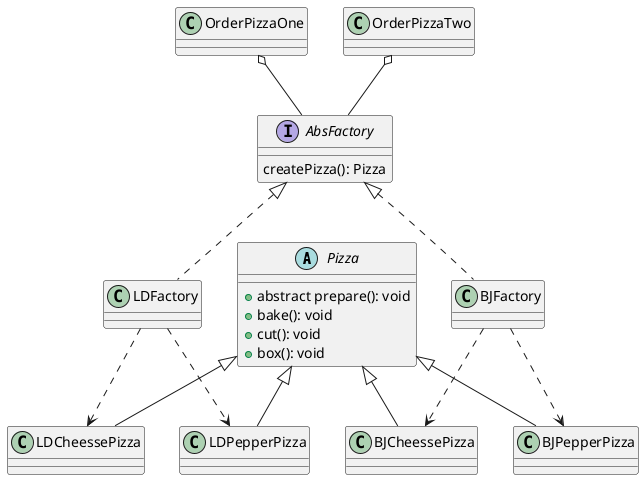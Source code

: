 @startuml
abstract class Pizza{
+abstract prepare(): void
+bake(): void
+cut(): void
+box(): void
}
class BJCheessePizza
class BJPepperPizza
class LDCheessePizza
class LDPepperPizza

Pizza <|-- BJCheessePizza
Pizza <|-- BJPepperPizza
Pizza <|-- LDCheessePizza
Pizza <|-- LDPepperPizza

interface AbsFactory{
createPizza(): Pizza
}
class BJFactory
class LDFactory
AbsFactory <|.. BJFactory
AbsFactory <|.. LDFactory

BJFactory ..> BJCheessePizza
BJFactory ..> BJPepperPizza
LDFactory ..> LDPepperPizza
LDFactory ..> LDCheessePizza

class OrderPizzaOne
class OrderPizzaTwo

OrderPizzaOne o-- AbsFactory
OrderPizzaTwo o-- AbsFactory
@enduml